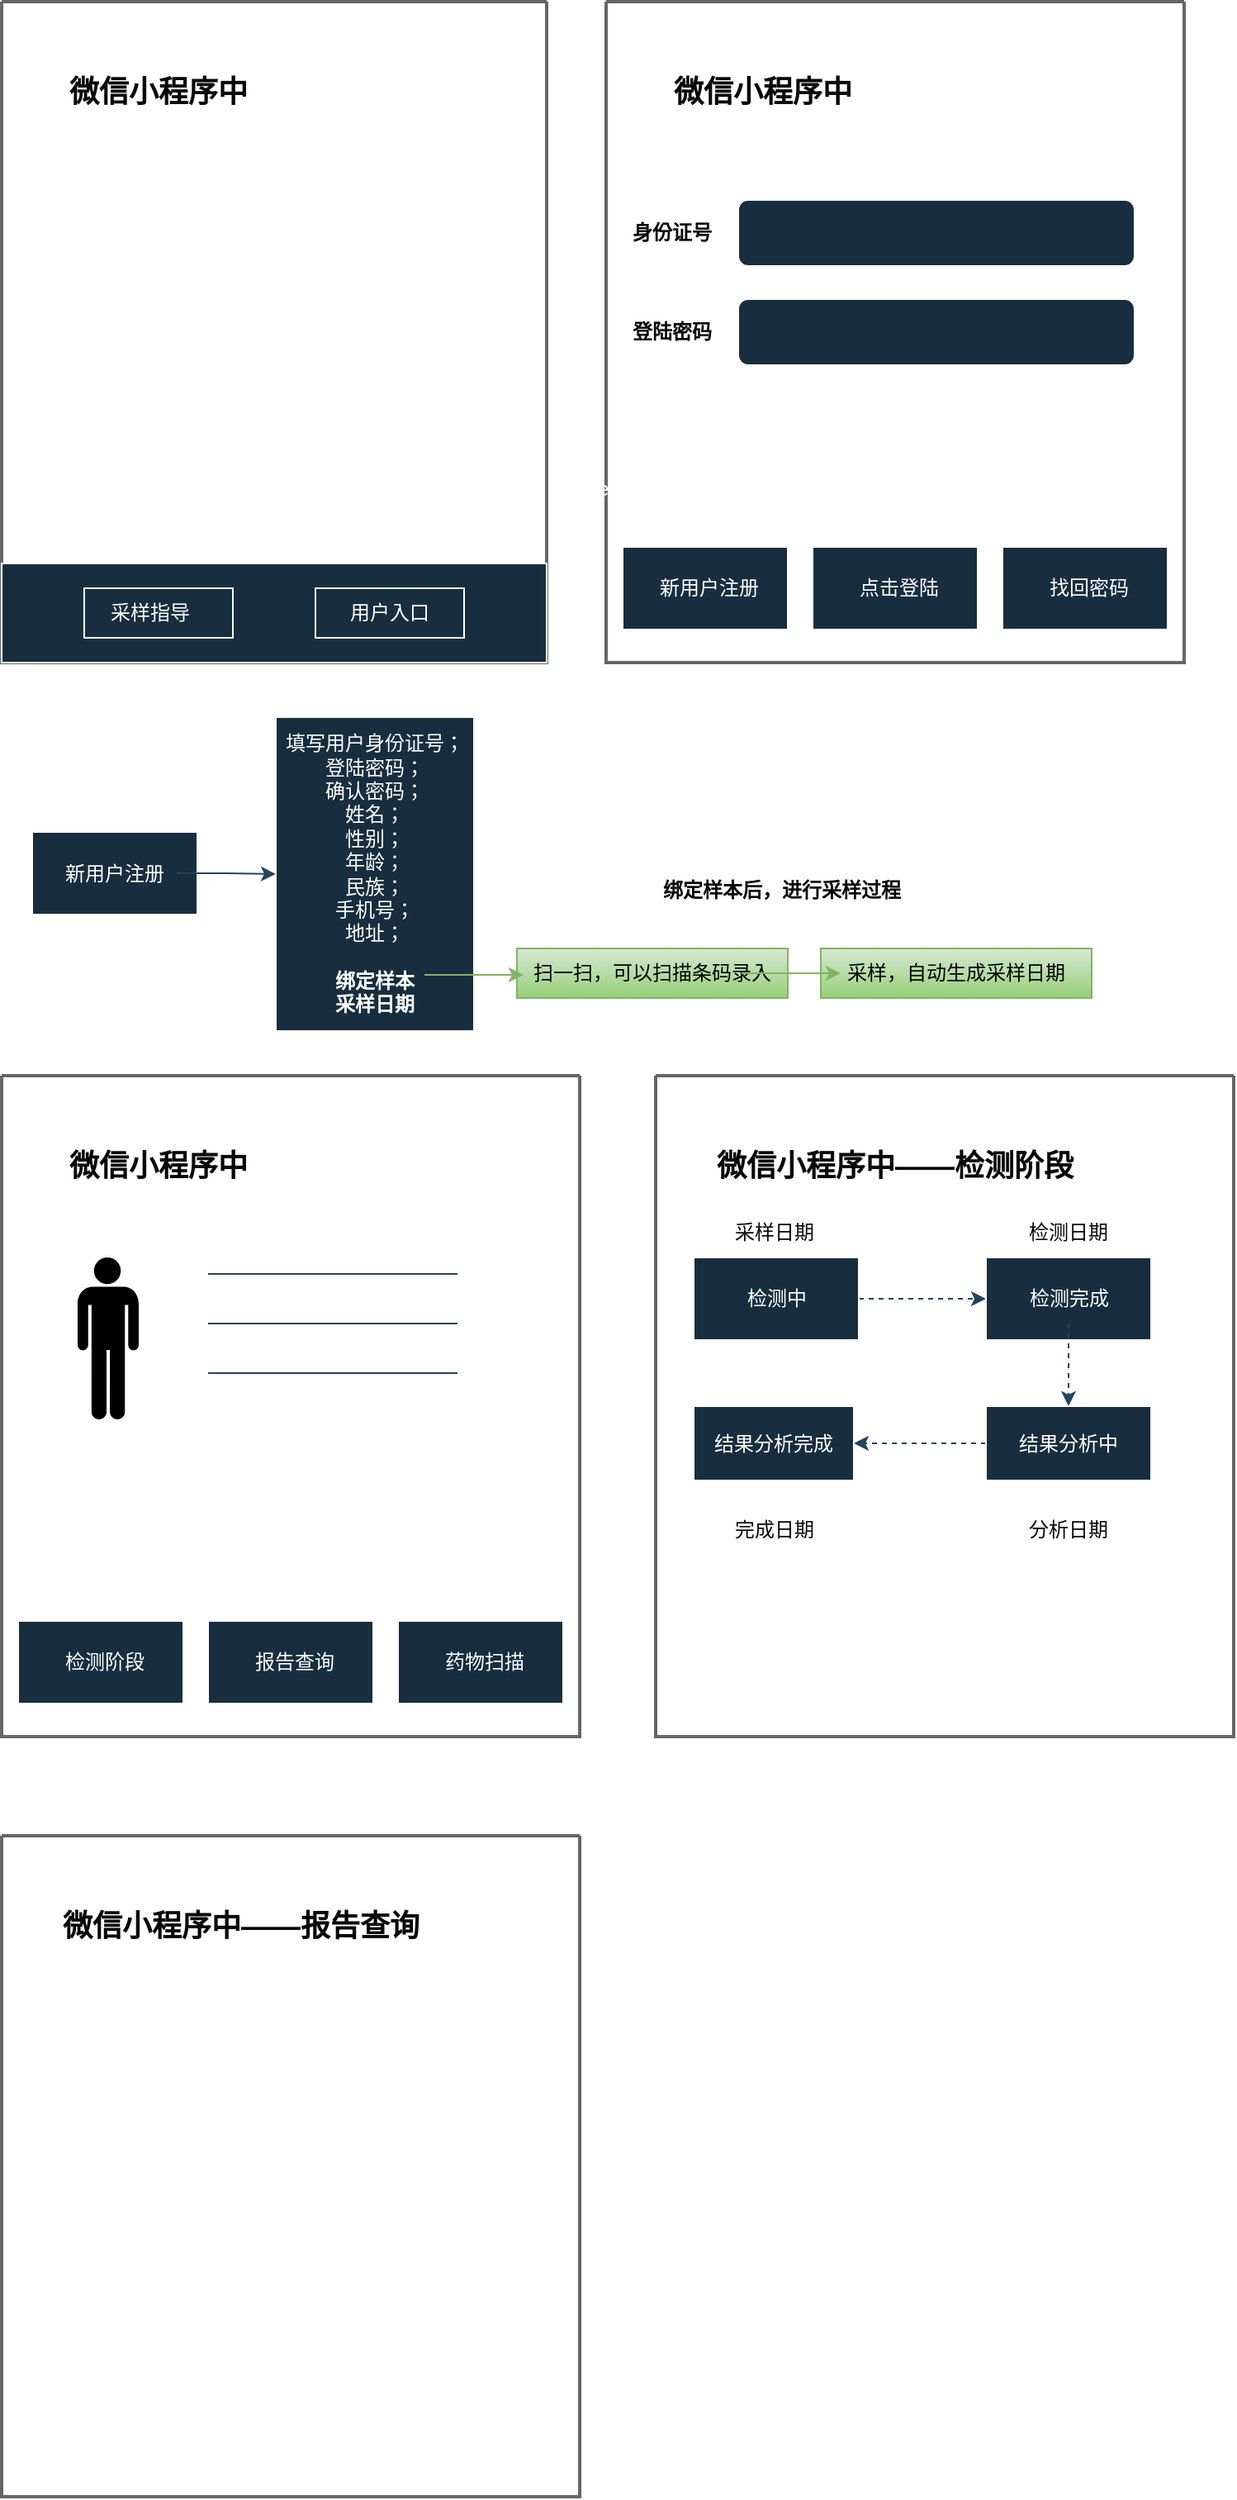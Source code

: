 <mxfile version="24.6.4" type="github">
  <diagram name="第 1 页" id="p23nzwewCbX1eRrqPVwt">
    <mxGraphModel dx="2074" dy="1116" grid="1" gridSize="10" guides="1" tooltips="1" connect="1" arrows="1" fold="1" page="1" pageScale="1" pageWidth="827" pageHeight="1169" math="0" shadow="0">
      <root>
        <mxCell id="0" />
        <mxCell id="1" parent="0" />
        <mxCell id="3xAxlQf88jidDhbGyubO-1" value="" style="swimlane;startSize=0;strokeColor=#666666;labelBackgroundColor=#D5E8D4;fillColor=#E6E6E6;gradientColor=#b3b3b3;rounded=1;strokeWidth=2;" vertex="1" parent="1">
          <mxGeometry x="64" y="210" width="330" height="400" as="geometry" />
        </mxCell>
        <mxCell id="3xAxlQf88jidDhbGyubO-3" value="微信小程序中" style="text;html=1;align=center;verticalAlign=middle;whiteSpace=wrap;rounded=0;fontStyle=1;fontSize=18;labelBackgroundColor=none;fontColor=#080808;" vertex="1" parent="3xAxlQf88jidDhbGyubO-1">
          <mxGeometry x="30" y="40" width="130" height="30" as="geometry" />
        </mxCell>
        <mxCell id="3xAxlQf88jidDhbGyubO-13" value="" style="rounded=0;whiteSpace=wrap;html=1;labelBackgroundColor=none;fillColor=#182E3E;strokeColor=#FFFFFF;fontColor=#FFFFFF;" vertex="1" parent="3xAxlQf88jidDhbGyubO-1">
          <mxGeometry y="340" width="330" height="60" as="geometry" />
        </mxCell>
        <mxCell id="3xAxlQf88jidDhbGyubO-14" value="" style="rounded=0;whiteSpace=wrap;html=1;labelBackgroundColor=none;fillColor=#182E3E;strokeColor=#FFFFFF;fontColor=#FFFFFF;" vertex="1" parent="3xAxlQf88jidDhbGyubO-1">
          <mxGeometry x="50" y="355" width="90" height="30" as="geometry" />
        </mxCell>
        <mxCell id="3xAxlQf88jidDhbGyubO-15" value="采样指导" style="text;html=1;align=center;verticalAlign=middle;whiteSpace=wrap;rounded=0;labelBackgroundColor=none;fontColor=#FFFFFF;" vertex="1" parent="3xAxlQf88jidDhbGyubO-1">
          <mxGeometry x="60" y="355" width="60" height="30" as="geometry" />
        </mxCell>
        <mxCell id="3xAxlQf88jidDhbGyubO-16" value="" style="rounded=0;whiteSpace=wrap;html=1;labelBackgroundColor=none;fillColor=#182E3E;strokeColor=#FFFFFF;fontColor=#FFFFFF;" vertex="1" parent="3xAxlQf88jidDhbGyubO-1">
          <mxGeometry x="190" y="355" width="90" height="30" as="geometry" />
        </mxCell>
        <mxCell id="3xAxlQf88jidDhbGyubO-17" value="用户入口" style="text;html=1;align=center;verticalAlign=middle;whiteSpace=wrap;rounded=0;labelBackgroundColor=none;fontColor=#FFFFFF;" vertex="1" parent="3xAxlQf88jidDhbGyubO-1">
          <mxGeometry x="205" y="355" width="60" height="30" as="geometry" />
        </mxCell>
        <mxCell id="3xAxlQf88jidDhbGyubO-10" value="" style="rounded=0;whiteSpace=wrap;html=1;labelBackgroundColor=none;fillColor=#182E3E;strokeColor=#FFFFFF;fontColor=#FFFFFF;" vertex="1" parent="1">
          <mxGeometry x="82.5" y="712.5" width="100" height="50" as="geometry" />
        </mxCell>
        <mxCell id="3xAxlQf88jidDhbGyubO-20" value="" style="edgeStyle=orthogonalEdgeStyle;rounded=0;orthogonalLoop=1;jettySize=auto;html=1;strokeColor=#23445D;" edge="1" parent="1" source="3xAxlQf88jidDhbGyubO-11" target="3xAxlQf88jidDhbGyubO-19">
          <mxGeometry relative="1" as="geometry" />
        </mxCell>
        <mxCell id="3xAxlQf88jidDhbGyubO-11" value="新用户注册" style="text;html=1;align=center;verticalAlign=middle;whiteSpace=wrap;rounded=0;labelBackgroundColor=none;fontColor=#FFFFFF;" vertex="1" parent="1">
          <mxGeometry x="95" y="722.5" width="75" height="30" as="geometry" />
        </mxCell>
        <mxCell id="3xAxlQf88jidDhbGyubO-19" value="填写用户身份证号；&lt;div&gt;登陆密码；&lt;/div&gt;&lt;div&gt;确认密码；&lt;br&gt;&lt;div&gt;姓名；&lt;/div&gt;&lt;div&gt;性别；&lt;/div&gt;&lt;div&gt;年龄；&lt;/div&gt;&lt;div&gt;民族；&lt;/div&gt;&lt;div&gt;手机号；&lt;/div&gt;&lt;div&gt;地址；&lt;/div&gt;&lt;div&gt;&lt;br&gt;&lt;/div&gt;&lt;div&gt;&lt;b&gt;绑定样本&lt;/b&gt;&lt;/div&gt;&lt;/div&gt;&lt;div&gt;&lt;b&gt;采样日期&lt;/b&gt;&lt;/div&gt;" style="whiteSpace=wrap;html=1;strokeColor=#FFFFFF;fontColor=#FFFFFF;fillColor=#182E3E;" vertex="1" parent="1">
          <mxGeometry x="230" y="643" width="120" height="190" as="geometry" />
        </mxCell>
        <mxCell id="3xAxlQf88jidDhbGyubO-23" value="" style="swimlane;startSize=0;strokeColor=#666666;labelBackgroundColor=#D5E8D4;fillColor=#E6E6E6;gradientColor=#b3b3b3;rounded=1;strokeWidth=2;" vertex="1" parent="1">
          <mxGeometry x="430" y="210" width="350" height="400" as="geometry" />
        </mxCell>
        <mxCell id="3xAxlQf88jidDhbGyubO-24" value="微信小程序中" style="text;html=1;align=center;verticalAlign=middle;whiteSpace=wrap;rounded=0;fontStyle=1;fontSize=18;labelBackgroundColor=none;fontColor=#080808;" vertex="1" parent="3xAxlQf88jidDhbGyubO-23">
          <mxGeometry x="30" y="40" width="130" height="30" as="geometry" />
        </mxCell>
        <mxCell id="3xAxlQf88jidDhbGyubO-30" value="" style="rounded=1;whiteSpace=wrap;html=1;strokeColor=#FFFFFF;fontColor=#FFFFFF;fillColor=#182E3E;" vertex="1" parent="3xAxlQf88jidDhbGyubO-23">
          <mxGeometry x="80" y="120" width="240" height="40" as="geometry" />
        </mxCell>
        <mxCell id="3xAxlQf88jidDhbGyubO-32" value="身份证号" style="text;html=1;align=center;verticalAlign=middle;whiteSpace=wrap;rounded=0;fontColor=#080808;fontStyle=1" vertex="1" parent="3xAxlQf88jidDhbGyubO-23">
          <mxGeometry x="10" y="125" width="60" height="30" as="geometry" />
        </mxCell>
        <mxCell id="3xAxlQf88jidDhbGyubO-33" value="" style="rounded=1;whiteSpace=wrap;html=1;strokeColor=#FFFFFF;fontColor=#FFFFFF;fillColor=#182E3E;" vertex="1" parent="3xAxlQf88jidDhbGyubO-23">
          <mxGeometry x="80" y="180" width="240" height="40" as="geometry" />
        </mxCell>
        <mxCell id="3xAxlQf88jidDhbGyubO-34" value="登陆密码" style="text;html=1;align=center;verticalAlign=middle;whiteSpace=wrap;rounded=0;fontColor=#080808;fontStyle=1" vertex="1" parent="3xAxlQf88jidDhbGyubO-23">
          <mxGeometry x="10" y="185" width="60" height="30" as="geometry" />
        </mxCell>
        <mxCell id="3xAxlQf88jidDhbGyubO-35" value="" style="rounded=0;whiteSpace=wrap;html=1;labelBackgroundColor=none;fillColor=#182E3E;strokeColor=#FFFFFF;fontColor=#FFFFFF;" vertex="1" parent="3xAxlQf88jidDhbGyubO-23">
          <mxGeometry x="10" y="330" width="100" height="50" as="geometry" />
        </mxCell>
        <mxCell id="3xAxlQf88jidDhbGyubO-36" value="新用户注册" style="text;html=1;align=center;verticalAlign=middle;whiteSpace=wrap;rounded=0;labelBackgroundColor=none;fontColor=#FFFFFF;" vertex="1" parent="3xAxlQf88jidDhbGyubO-23">
          <mxGeometry x="25" y="340" width="75" height="30" as="geometry" />
        </mxCell>
        <mxCell id="3xAxlQf88jidDhbGyubO-37" value="" style="rounded=0;whiteSpace=wrap;html=1;labelBackgroundColor=none;fillColor=#182E3E;strokeColor=#FFFFFF;fontColor=#FFFFFF;" vertex="1" parent="3xAxlQf88jidDhbGyubO-23">
          <mxGeometry x="125" y="330" width="100" height="50" as="geometry" />
        </mxCell>
        <mxCell id="3xAxlQf88jidDhbGyubO-38" value="点击登陆" style="text;html=1;align=center;verticalAlign=middle;whiteSpace=wrap;rounded=0;labelBackgroundColor=none;fontColor=#FFFFFF;" vertex="1" parent="3xAxlQf88jidDhbGyubO-23">
          <mxGeometry x="140" y="340" width="75" height="30" as="geometry" />
        </mxCell>
        <mxCell id="3xAxlQf88jidDhbGyubO-41" value="" style="rounded=0;whiteSpace=wrap;html=1;labelBackgroundColor=none;fillColor=#182E3E;strokeColor=#FFFFFF;fontColor=#FFFFFF;" vertex="1" parent="3xAxlQf88jidDhbGyubO-23">
          <mxGeometry x="240" y="330" width="100" height="50" as="geometry" />
        </mxCell>
        <mxCell id="3xAxlQf88jidDhbGyubO-42" value="找回密码" style="text;html=1;align=center;verticalAlign=middle;whiteSpace=wrap;rounded=0;labelBackgroundColor=none;fontColor=#FFFFFF;" vertex="1" parent="3xAxlQf88jidDhbGyubO-23">
          <mxGeometry x="255" y="340" width="75" height="30" as="geometry" />
        </mxCell>
        <mxCell id="3xAxlQf88jidDhbGyubO-39" value="" style="rounded=0;whiteSpace=wrap;html=1;labelBackgroundColor=none;fillColor=#d5e8d4;strokeColor=#82b366;gradientColor=#97d077;" vertex="1" parent="1">
          <mxGeometry x="381" y="783" width="70" height="30" as="geometry" />
        </mxCell>
        <mxCell id="3xAxlQf88jidDhbGyubO-40" value="扫一扫，可以扫描条码录入" style="text;html=1;align=center;verticalAlign=middle;whiteSpace=wrap;rounded=0;labelBackgroundColor=none;fillColor=#d5e8d4;gradientColor=#97d077;strokeColor=#82b366;" vertex="1" parent="1">
          <mxGeometry x="376" y="783" width="164" height="30" as="geometry" />
        </mxCell>
        <mxCell id="3xAxlQf88jidDhbGyubO-43" value="" style="edgeStyle=orthogonalEdgeStyle;rounded=0;orthogonalLoop=1;jettySize=auto;html=1;strokeColor=#82b366;fillColor=#d5e8d4;gradientColor=#97d077;" edge="1" parent="1">
          <mxGeometry relative="1" as="geometry">
            <mxPoint x="320" y="799" as="sourcePoint" />
            <mxPoint x="380" y="799" as="targetPoint" />
          </mxGeometry>
        </mxCell>
        <mxCell id="3xAxlQf88jidDhbGyubO-45" value="采样，自动生成采样日期" style="text;html=1;align=center;verticalAlign=middle;whiteSpace=wrap;rounded=0;labelBackgroundColor=none;fillColor=#d5e8d4;gradientColor=#97d077;strokeColor=#82b366;" vertex="1" parent="1">
          <mxGeometry x="560" y="783" width="164" height="30" as="geometry" />
        </mxCell>
        <mxCell id="3xAxlQf88jidDhbGyubO-48" value="" style="edgeStyle=orthogonalEdgeStyle;rounded=0;orthogonalLoop=1;jettySize=auto;html=1;strokeColor=#82b366;fillColor=#d5e8d4;gradientColor=#97d077;" edge="1" parent="1">
          <mxGeometry relative="1" as="geometry">
            <mxPoint x="512" y="798" as="sourcePoint" />
            <mxPoint x="572" y="798" as="targetPoint" />
          </mxGeometry>
        </mxCell>
        <mxCell id="3xAxlQf88jidDhbGyubO-49" value="Text" style="text;html=1;align=center;verticalAlign=middle;whiteSpace=wrap;rounded=0;fontColor=#FFFFFF;" vertex="1" parent="1">
          <mxGeometry x="400" y="490" width="60" height="30" as="geometry" />
        </mxCell>
        <mxCell id="3xAxlQf88jidDhbGyubO-50" value="&lt;font color=&quot;#080808&quot;&gt;绑定样本后，进行采样过程&lt;/font&gt;" style="text;html=1;align=center;verticalAlign=middle;resizable=0;points=[];autosize=1;strokeColor=none;fillColor=none;fontColor=#FFFFFF;fontStyle=1" vertex="1" parent="1">
          <mxGeometry x="451" y="732.5" width="170" height="30" as="geometry" />
        </mxCell>
        <mxCell id="3xAxlQf88jidDhbGyubO-52" value="" style="swimlane;startSize=0;strokeColor=#666666;labelBackgroundColor=#D5E8D4;fillColor=#E6E6E6;gradientColor=#b3b3b3;rounded=1;strokeWidth=2;" vertex="1" parent="1">
          <mxGeometry x="64" y="860" width="350" height="400" as="geometry" />
        </mxCell>
        <mxCell id="3xAxlQf88jidDhbGyubO-53" value="微信小程序中" style="text;html=1;align=center;verticalAlign=middle;whiteSpace=wrap;rounded=0;fontStyle=1;fontSize=18;labelBackgroundColor=none;fontColor=#080808;" vertex="1" parent="3xAxlQf88jidDhbGyubO-52">
          <mxGeometry x="30" y="40" width="130" height="30" as="geometry" />
        </mxCell>
        <mxCell id="3xAxlQf88jidDhbGyubO-58" value="" style="rounded=0;whiteSpace=wrap;html=1;labelBackgroundColor=none;fillColor=#182E3E;strokeColor=#FFFFFF;fontColor=#FFFFFF;" vertex="1" parent="3xAxlQf88jidDhbGyubO-52">
          <mxGeometry x="10" y="330" width="100" height="50" as="geometry" />
        </mxCell>
        <mxCell id="3xAxlQf88jidDhbGyubO-59" value="检测阶段" style="text;html=1;align=center;verticalAlign=middle;whiteSpace=wrap;rounded=0;labelBackgroundColor=none;fontColor=#FFFFFF;" vertex="1" parent="3xAxlQf88jidDhbGyubO-52">
          <mxGeometry x="25" y="340" width="75" height="30" as="geometry" />
        </mxCell>
        <mxCell id="3xAxlQf88jidDhbGyubO-60" value="" style="rounded=0;whiteSpace=wrap;html=1;labelBackgroundColor=none;fillColor=#182E3E;strokeColor=#FFFFFF;fontColor=#FFFFFF;" vertex="1" parent="3xAxlQf88jidDhbGyubO-52">
          <mxGeometry x="125" y="330" width="100" height="50" as="geometry" />
        </mxCell>
        <mxCell id="3xAxlQf88jidDhbGyubO-61" value="报告查询" style="text;html=1;align=center;verticalAlign=middle;whiteSpace=wrap;rounded=0;labelBackgroundColor=none;fontColor=#FFFFFF;" vertex="1" parent="3xAxlQf88jidDhbGyubO-52">
          <mxGeometry x="140" y="340" width="75" height="30" as="geometry" />
        </mxCell>
        <mxCell id="3xAxlQf88jidDhbGyubO-62" value="" style="rounded=0;whiteSpace=wrap;html=1;labelBackgroundColor=none;fillColor=#182E3E;strokeColor=#FFFFFF;fontColor=#FFFFFF;" vertex="1" parent="3xAxlQf88jidDhbGyubO-52">
          <mxGeometry x="240" y="330" width="100" height="50" as="geometry" />
        </mxCell>
        <mxCell id="3xAxlQf88jidDhbGyubO-63" value="药物扫描" style="text;html=1;align=center;verticalAlign=middle;whiteSpace=wrap;rounded=0;labelBackgroundColor=none;fontColor=#FFFFFF;" vertex="1" parent="3xAxlQf88jidDhbGyubO-52">
          <mxGeometry x="255" y="340" width="75" height="30" as="geometry" />
        </mxCell>
        <mxCell id="3xAxlQf88jidDhbGyubO-64" value="" style="shape=mxgraph.signs.people.man_1;html=1;pointerEvents=1;fillColor=#000000;strokeColor=none;verticalLabelPosition=bottom;verticalAlign=top;align=center;sketch=0;fontColor=#FFFFFF;" vertex="1" parent="3xAxlQf88jidDhbGyubO-52">
          <mxGeometry x="46" y="110" width="37" height="98" as="geometry" />
        </mxCell>
        <mxCell id="3xAxlQf88jidDhbGyubO-66" value="" style="endArrow=none;html=1;rounded=0;strokeColor=#23445D;" edge="1" parent="3xAxlQf88jidDhbGyubO-52">
          <mxGeometry width="50" height="50" relative="1" as="geometry">
            <mxPoint x="125" y="120" as="sourcePoint" />
            <mxPoint x="276" y="120" as="targetPoint" />
          </mxGeometry>
        </mxCell>
        <mxCell id="3xAxlQf88jidDhbGyubO-67" value="" style="endArrow=none;html=1;rounded=0;strokeColor=#23445D;" edge="1" parent="3xAxlQf88jidDhbGyubO-52">
          <mxGeometry width="50" height="50" relative="1" as="geometry">
            <mxPoint x="125" y="150" as="sourcePoint" />
            <mxPoint x="276" y="150" as="targetPoint" />
          </mxGeometry>
        </mxCell>
        <mxCell id="3xAxlQf88jidDhbGyubO-68" value="" style="endArrow=none;html=1;rounded=0;strokeColor=#23445D;" edge="1" parent="3xAxlQf88jidDhbGyubO-52">
          <mxGeometry width="50" height="50" relative="1" as="geometry">
            <mxPoint x="125" y="180" as="sourcePoint" />
            <mxPoint x="276" y="180" as="targetPoint" />
          </mxGeometry>
        </mxCell>
        <mxCell id="3xAxlQf88jidDhbGyubO-69" value="" style="swimlane;startSize=0;strokeColor=#666666;labelBackgroundColor=#D5E8D4;fillColor=#E6E6E6;gradientColor=#b3b3b3;rounded=1;strokeWidth=2;" vertex="1" parent="1">
          <mxGeometry x="460" y="860" width="350" height="400" as="geometry" />
        </mxCell>
        <mxCell id="3xAxlQf88jidDhbGyubO-70" value="微信小程序中——检测阶段" style="text;html=1;align=center;verticalAlign=middle;whiteSpace=wrap;rounded=0;fontStyle=1;fontSize=18;labelBackgroundColor=none;fontColor=#080808;" vertex="1" parent="3xAxlQf88jidDhbGyubO-69">
          <mxGeometry x="30" y="40" width="230" height="30" as="geometry" />
        </mxCell>
        <mxCell id="3xAxlQf88jidDhbGyubO-85" style="edgeStyle=orthogonalEdgeStyle;rounded=0;orthogonalLoop=1;jettySize=auto;html=1;strokeColor=#23445D;dashed=1;" edge="1" parent="3xAxlQf88jidDhbGyubO-69" source="3xAxlQf88jidDhbGyubO-71" target="3xAxlQf88jidDhbGyubO-83">
          <mxGeometry relative="1" as="geometry" />
        </mxCell>
        <mxCell id="3xAxlQf88jidDhbGyubO-71" value="" style="rounded=0;whiteSpace=wrap;html=1;labelBackgroundColor=none;fillColor=#182E3E;strokeColor=#FFFFFF;fontColor=#FFFFFF;" vertex="1" parent="3xAxlQf88jidDhbGyubO-69">
          <mxGeometry x="23" y="110" width="100" height="50" as="geometry" />
        </mxCell>
        <mxCell id="3xAxlQf88jidDhbGyubO-72" value="检测中" style="text;html=1;align=center;verticalAlign=middle;whiteSpace=wrap;rounded=0;labelBackgroundColor=none;fontColor=#FFFFFF;" vertex="1" parent="3xAxlQf88jidDhbGyubO-69">
          <mxGeometry x="35.5" y="120" width="75" height="30" as="geometry" />
        </mxCell>
        <mxCell id="3xAxlQf88jidDhbGyubO-83" value="" style="rounded=0;whiteSpace=wrap;html=1;labelBackgroundColor=none;fillColor=#182E3E;strokeColor=#FFFFFF;fontColor=#FFFFFF;" vertex="1" parent="3xAxlQf88jidDhbGyubO-69">
          <mxGeometry x="200" y="110" width="100" height="50" as="geometry" />
        </mxCell>
        <mxCell id="3xAxlQf88jidDhbGyubO-87" value="" style="edgeStyle=orthogonalEdgeStyle;rounded=0;orthogonalLoop=1;jettySize=auto;html=1;strokeColor=#23445D;dashed=1;" edge="1" parent="3xAxlQf88jidDhbGyubO-69" source="3xAxlQf88jidDhbGyubO-84" target="3xAxlQf88jidDhbGyubO-86">
          <mxGeometry relative="1" as="geometry" />
        </mxCell>
        <mxCell id="3xAxlQf88jidDhbGyubO-84" value="检测完成" style="text;html=1;align=center;verticalAlign=middle;whiteSpace=wrap;rounded=0;labelBackgroundColor=none;fontColor=#FFFFFF;" vertex="1" parent="3xAxlQf88jidDhbGyubO-69">
          <mxGeometry x="212.5" y="120" width="75" height="30" as="geometry" />
        </mxCell>
        <mxCell id="3xAxlQf88jidDhbGyubO-89" value="" style="edgeStyle=orthogonalEdgeStyle;rounded=0;orthogonalLoop=1;jettySize=auto;html=1;strokeColor=#23445D;dashed=1;" edge="1" parent="3xAxlQf88jidDhbGyubO-69" source="3xAxlQf88jidDhbGyubO-86" target="3xAxlQf88jidDhbGyubO-88">
          <mxGeometry relative="1" as="geometry" />
        </mxCell>
        <mxCell id="3xAxlQf88jidDhbGyubO-86" value="结果分析中" style="whiteSpace=wrap;html=1;strokeColor=#FFFFFF;fontColor=#FFFFFF;fillColor=#182E3E;" vertex="1" parent="3xAxlQf88jidDhbGyubO-69">
          <mxGeometry x="200" y="200" width="100" height="45" as="geometry" />
        </mxCell>
        <mxCell id="3xAxlQf88jidDhbGyubO-88" value="结果分析完成" style="whiteSpace=wrap;html=1;strokeColor=#FFFFFF;fontColor=#FFFFFF;fillColor=#182E3E;" vertex="1" parent="3xAxlQf88jidDhbGyubO-69">
          <mxGeometry x="23" y="200" width="97" height="45" as="geometry" />
        </mxCell>
        <mxCell id="3xAxlQf88jidDhbGyubO-90" value="采样日期" style="text;html=1;align=center;verticalAlign=middle;whiteSpace=wrap;rounded=0;fontColor=#080808;" vertex="1" parent="3xAxlQf88jidDhbGyubO-69">
          <mxGeometry x="41.5" y="80" width="60" height="30" as="geometry" />
        </mxCell>
        <mxCell id="3xAxlQf88jidDhbGyubO-91" value="检测日期" style="text;html=1;align=center;verticalAlign=middle;whiteSpace=wrap;rounded=0;fontColor=#080808;" vertex="1" parent="3xAxlQf88jidDhbGyubO-69">
          <mxGeometry x="220" y="80" width="60" height="30" as="geometry" />
        </mxCell>
        <mxCell id="3xAxlQf88jidDhbGyubO-92" value="分析日期" style="text;html=1;align=center;verticalAlign=middle;whiteSpace=wrap;rounded=0;fontColor=#080808;" vertex="1" parent="3xAxlQf88jidDhbGyubO-69">
          <mxGeometry x="220" y="260" width="60" height="30" as="geometry" />
        </mxCell>
        <mxCell id="3xAxlQf88jidDhbGyubO-93" value="完成日期" style="text;html=1;align=center;verticalAlign=middle;whiteSpace=wrap;rounded=0;fontColor=#080808;" vertex="1" parent="3xAxlQf88jidDhbGyubO-69">
          <mxGeometry x="41.5" y="260" width="60" height="30" as="geometry" />
        </mxCell>
        <mxCell id="3xAxlQf88jidDhbGyubO-94" value="" style="swimlane;startSize=0;strokeColor=#666666;labelBackgroundColor=#D5E8D4;fillColor=#E6E6E6;gradientColor=#b3b3b3;rounded=1;strokeWidth=2;" vertex="1" parent="1">
          <mxGeometry x="64" y="1320" width="350" height="400" as="geometry" />
        </mxCell>
        <mxCell id="3xAxlQf88jidDhbGyubO-95" value="微信小程序中——报告查询" style="text;html=1;align=center;verticalAlign=middle;whiteSpace=wrap;rounded=0;fontStyle=1;fontSize=18;labelBackgroundColor=none;fontColor=#080808;" vertex="1" parent="3xAxlQf88jidDhbGyubO-94">
          <mxGeometry x="30" y="40" width="230" height="30" as="geometry" />
        </mxCell>
      </root>
    </mxGraphModel>
  </diagram>
</mxfile>
